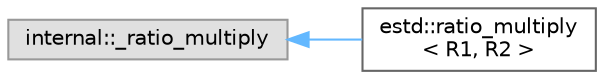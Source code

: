digraph "Graphical Class Hierarchy"
{
 // LATEX_PDF_SIZE
  bgcolor="transparent";
  edge [fontname=Helvetica,fontsize=10,labelfontname=Helvetica,labelfontsize=10];
  node [fontname=Helvetica,fontsize=10,shape=box,height=0.2,width=0.4];
  rankdir="LR";
  Node0 [id="Node000000",label="internal::_ratio_multiply",height=0.2,width=0.4,color="grey60", fillcolor="#E0E0E0", style="filled",tooltip=" "];
  Node0 -> Node1 [id="edge139_Node000000_Node000001",dir="back",color="steelblue1",style="solid",tooltip=" "];
  Node1 [id="Node000001",label="estd::ratio_multiply\l\< R1, R2 \>",height=0.2,width=0.4,color="grey40", fillcolor="white", style="filled",URL="$d9/da4/structestd_1_1ratio__multiply.html",tooltip=" "];
}
